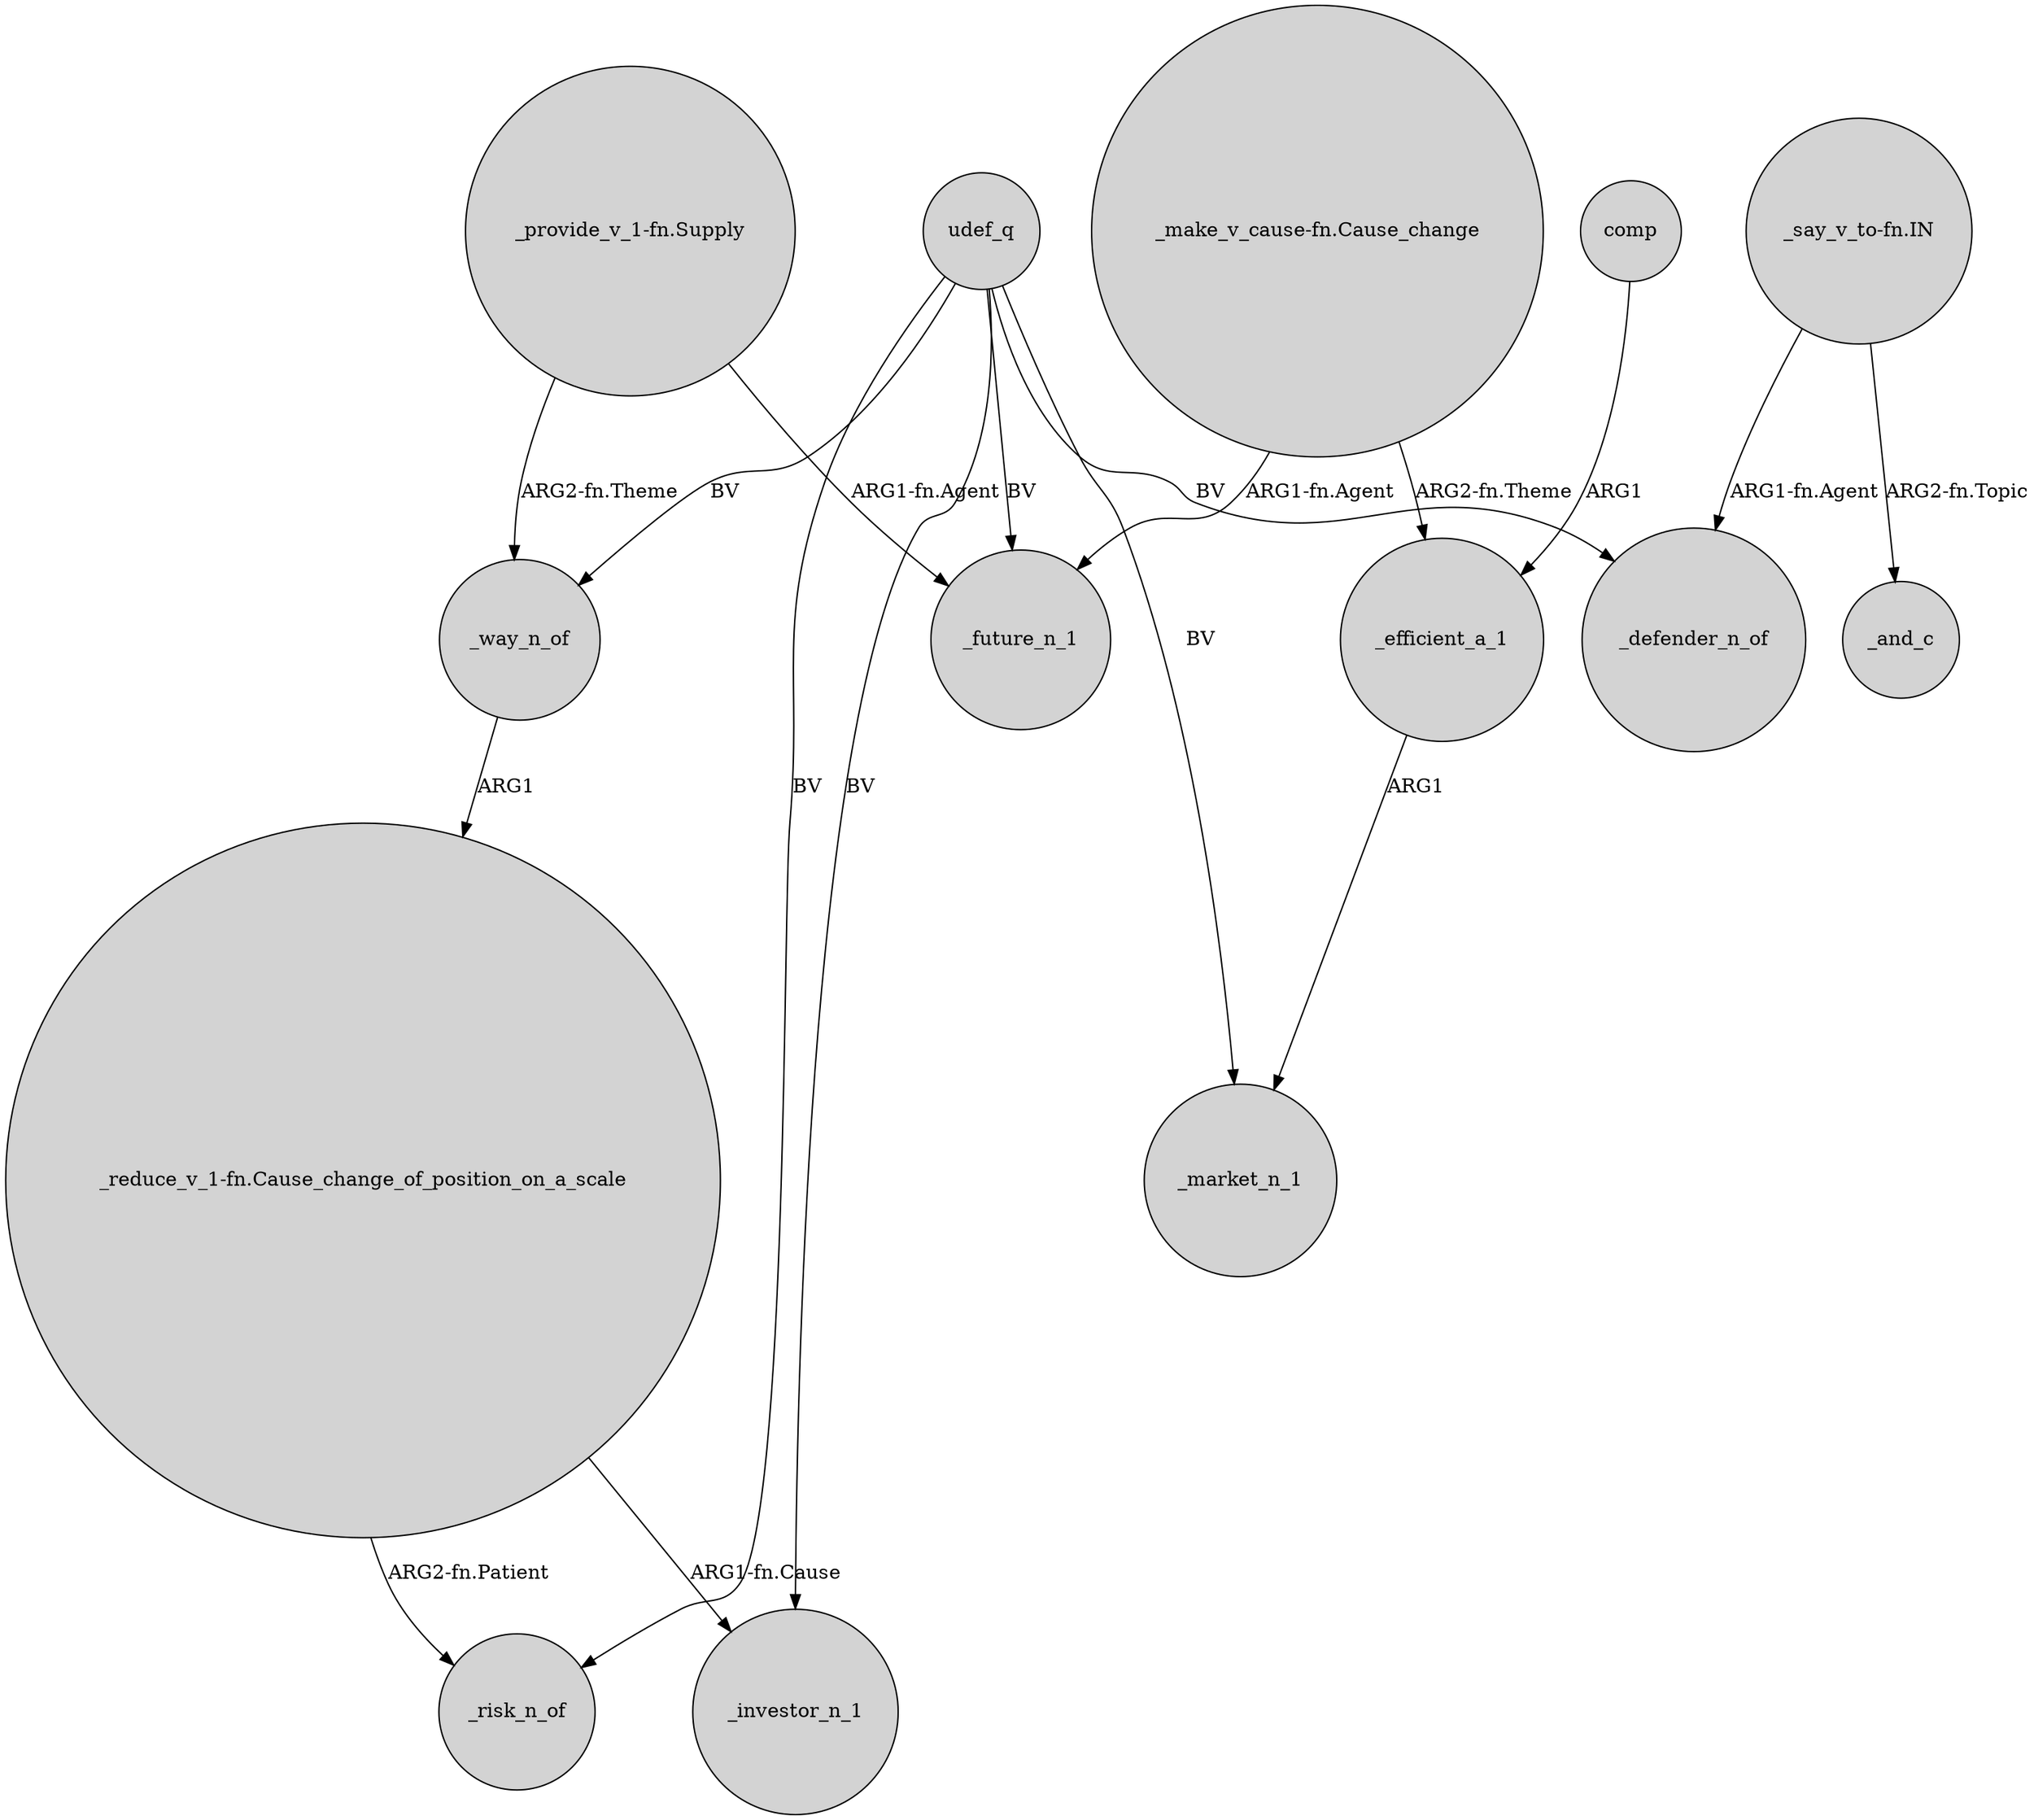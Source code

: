 digraph {
	node [shape=circle style=filled]
	"_reduce_v_1-fn.Cause_change_of_position_on_a_scale" -> _risk_n_of [label="ARG2-fn.Patient"]
	"_say_v_to-fn.IN" -> _defender_n_of [label="ARG1-fn.Agent"]
	udef_q -> _risk_n_of [label=BV]
	comp -> _efficient_a_1 [label=ARG1]
	udef_q -> _defender_n_of [label=BV]
	_efficient_a_1 -> _market_n_1 [label=ARG1]
	"_provide_v_1-fn.Supply" -> _way_n_of [label="ARG2-fn.Theme"]
	udef_q -> _market_n_1 [label=BV]
	udef_q -> _investor_n_1 [label=BV]
	"_make_v_cause-fn.Cause_change" -> _future_n_1 [label="ARG1-fn.Agent"]
	"_say_v_to-fn.IN" -> _and_c [label="ARG2-fn.Topic"]
	udef_q -> _future_n_1 [label=BV]
	_way_n_of -> "_reduce_v_1-fn.Cause_change_of_position_on_a_scale" [label=ARG1]
	"_reduce_v_1-fn.Cause_change_of_position_on_a_scale" -> _investor_n_1 [label="ARG1-fn.Cause"]
	udef_q -> _way_n_of [label=BV]
	"_make_v_cause-fn.Cause_change" -> _efficient_a_1 [label="ARG2-fn.Theme"]
	"_provide_v_1-fn.Supply" -> _future_n_1 [label="ARG1-fn.Agent"]
}

